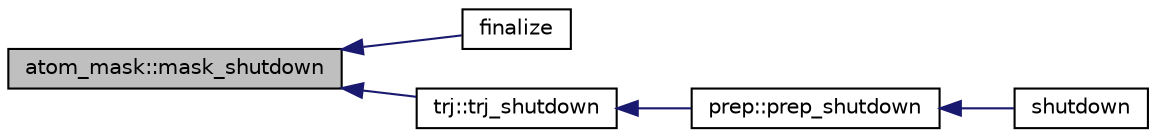 digraph "atom_mask::mask_shutdown"
{
  edge [fontname="Helvetica",fontsize="10",labelfontname="Helvetica",labelfontsize="10"];
  node [fontname="Helvetica",fontsize="10",shape=record];
  rankdir="LR";
  Node1 [label="atom_mask::mask_shutdown",height=0.2,width=0.4,color="black", fillcolor="grey75", style="filled" fontcolor="black"];
  Node1 -> Node2 [dir="back",color="midnightblue",fontsize="10",style="solid",fontname="Helvetica"];
  Node2 [label="finalize",height=0.2,width=0.4,color="black", fillcolor="white", style="filled",URL="$qcalc_8f90.html#ae13666592a639e38acc4462b8e5ec488"];
  Node1 -> Node3 [dir="back",color="midnightblue",fontsize="10",style="solid",fontname="Helvetica"];
  Node3 [label="trj::trj_shutdown",height=0.2,width=0.4,color="black", fillcolor="white", style="filled",URL="$classtrj.html#a2cbeb84073441231eb32be6f80973e7b"];
  Node3 -> Node4 [dir="back",color="midnightblue",fontsize="10",style="solid",fontname="Helvetica"];
  Node4 [label="prep::prep_shutdown",height=0.2,width=0.4,color="black", fillcolor="white", style="filled",URL="$classprep.html#a980bbec7c9f236072dd12ff9ad79415e"];
  Node4 -> Node5 [dir="back",color="midnightblue",fontsize="10",style="solid",fontname="Helvetica"];
  Node5 [label="shutdown",height=0.2,width=0.4,color="black", fillcolor="white", style="filled",URL="$qprep_8f90.html#ad94096261d76af50d1489fb738a54422"];
}
